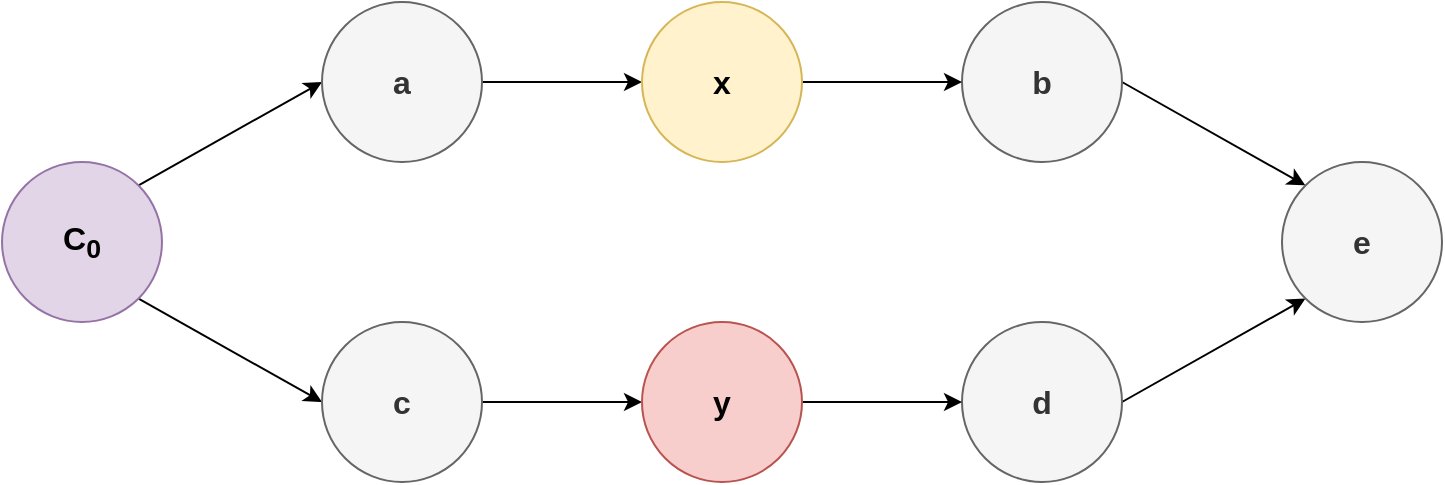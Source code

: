 <mxfile version="20.0.3" type="device"><diagram id="0kupkkDCQ7E7Po8OR4kQ" name="Page-1"><mxGraphModel dx="946" dy="622" grid="1" gridSize="10" guides="1" tooltips="1" connect="1" arrows="1" fold="1" page="1" pageScale="1" pageWidth="850" pageHeight="1100" math="0" shadow="0"><root><mxCell id="0"/><mxCell id="1" parent="0"/><mxCell id="DAijAa2BHR0V4s2a7KM4-6" style="rounded=0;orthogonalLoop=1;jettySize=auto;html=1;exitX=1;exitY=0;exitDx=0;exitDy=0;fontSize=16;entryX=0;entryY=0.5;entryDx=0;entryDy=0;" edge="1" parent="1" source="DAijAa2BHR0V4s2a7KM4-1" target="DAijAa2BHR0V4s2a7KM4-2"><mxGeometry relative="1" as="geometry"/></mxCell><mxCell id="DAijAa2BHR0V4s2a7KM4-8" style="edgeStyle=none;rounded=0;orthogonalLoop=1;jettySize=auto;html=1;exitX=1;exitY=1;exitDx=0;exitDy=0;entryX=0;entryY=0.5;entryDx=0;entryDy=0;fontSize=16;" edge="1" parent="1" source="DAijAa2BHR0V4s2a7KM4-1" target="DAijAa2BHR0V4s2a7KM4-4"><mxGeometry relative="1" as="geometry"/></mxCell><mxCell id="DAijAa2BHR0V4s2a7KM4-1" value="&lt;font style=&quot;font-size: 16px;&quot;&gt;&lt;b&gt;C&lt;sub&gt;0&lt;/sub&gt;&lt;/b&gt;&lt;/font&gt;" style="ellipse;whiteSpace=wrap;html=1;aspect=fixed;fillColor=#e1d5e7;strokeColor=#9673a6;" vertex="1" parent="1"><mxGeometry x="40" y="240" width="80" height="80" as="geometry"/></mxCell><mxCell id="DAijAa2BHR0V4s2a7KM4-16" style="edgeStyle=none;rounded=0;orthogonalLoop=1;jettySize=auto;html=1;exitX=1;exitY=0.5;exitDx=0;exitDy=0;entryX=0;entryY=0.5;entryDx=0;entryDy=0;fontSize=16;" edge="1" parent="1" source="DAijAa2BHR0V4s2a7KM4-2" target="DAijAa2BHR0V4s2a7KM4-14"><mxGeometry relative="1" as="geometry"/></mxCell><mxCell id="DAijAa2BHR0V4s2a7KM4-2" value="&lt;font size=&quot;3&quot;&gt;&lt;b&gt;a&lt;/b&gt;&lt;/font&gt;" style="ellipse;whiteSpace=wrap;html=1;aspect=fixed;fillColor=#f5f5f5;strokeColor=#666666;fontColor=#333333;" vertex="1" parent="1"><mxGeometry x="200" y="160" width="80" height="80" as="geometry"/></mxCell><mxCell id="DAijAa2BHR0V4s2a7KM4-11" style="edgeStyle=none;rounded=0;orthogonalLoop=1;jettySize=auto;html=1;exitX=1;exitY=0.5;exitDx=0;exitDy=0;entryX=0;entryY=0;entryDx=0;entryDy=0;fontSize=16;" edge="1" parent="1" source="DAijAa2BHR0V4s2a7KM4-3" target="DAijAa2BHR0V4s2a7KM4-10"><mxGeometry relative="1" as="geometry"/></mxCell><mxCell id="DAijAa2BHR0V4s2a7KM4-3" value="&lt;font size=&quot;3&quot;&gt;&lt;b&gt;b&lt;/b&gt;&lt;/font&gt;" style="ellipse;whiteSpace=wrap;html=1;aspect=fixed;fillColor=#f5f5f5;strokeColor=#666666;fontColor=#333333;" vertex="1" parent="1"><mxGeometry x="520" y="160" width="80" height="80" as="geometry"/></mxCell><mxCell id="DAijAa2BHR0V4s2a7KM4-17" style="edgeStyle=none;rounded=0;orthogonalLoop=1;jettySize=auto;html=1;exitX=1;exitY=0.5;exitDx=0;exitDy=0;entryX=0;entryY=0.5;entryDx=0;entryDy=0;fontSize=16;" edge="1" parent="1" source="DAijAa2BHR0V4s2a7KM4-4" target="DAijAa2BHR0V4s2a7KM4-15"><mxGeometry relative="1" as="geometry"/></mxCell><mxCell id="DAijAa2BHR0V4s2a7KM4-4" value="&lt;font size=&quot;3&quot;&gt;&lt;b&gt;c&lt;/b&gt;&lt;/font&gt;" style="ellipse;whiteSpace=wrap;html=1;aspect=fixed;fillColor=#f5f5f5;strokeColor=#666666;fontColor=#333333;" vertex="1" parent="1"><mxGeometry x="200" y="320" width="80" height="80" as="geometry"/></mxCell><mxCell id="DAijAa2BHR0V4s2a7KM4-12" style="edgeStyle=none;rounded=0;orthogonalLoop=1;jettySize=auto;html=1;exitX=1;exitY=0.5;exitDx=0;exitDy=0;entryX=0;entryY=1;entryDx=0;entryDy=0;fontSize=16;" edge="1" parent="1" source="DAijAa2BHR0V4s2a7KM4-5" target="DAijAa2BHR0V4s2a7KM4-10"><mxGeometry relative="1" as="geometry"/></mxCell><mxCell id="DAijAa2BHR0V4s2a7KM4-5" value="&lt;font size=&quot;3&quot;&gt;&lt;b&gt;d&lt;/b&gt;&lt;/font&gt;" style="ellipse;whiteSpace=wrap;html=1;aspect=fixed;fillColor=#f5f5f5;strokeColor=#666666;fontColor=#333333;" vertex="1" parent="1"><mxGeometry x="520" y="320" width="80" height="80" as="geometry"/></mxCell><mxCell id="DAijAa2BHR0V4s2a7KM4-10" value="&lt;font size=&quot;3&quot;&gt;&lt;b&gt;e&lt;/b&gt;&lt;/font&gt;" style="ellipse;whiteSpace=wrap;html=1;aspect=fixed;fillColor=#f5f5f5;strokeColor=#666666;fontColor=#333333;" vertex="1" parent="1"><mxGeometry x="680" y="240" width="80" height="80" as="geometry"/></mxCell><mxCell id="DAijAa2BHR0V4s2a7KM4-19" style="edgeStyle=none;rounded=0;orthogonalLoop=1;jettySize=auto;html=1;exitX=1;exitY=0.5;exitDx=0;exitDy=0;entryX=0;entryY=0.5;entryDx=0;entryDy=0;fontSize=16;" edge="1" parent="1" source="DAijAa2BHR0V4s2a7KM4-14" target="DAijAa2BHR0V4s2a7KM4-3"><mxGeometry relative="1" as="geometry"/></mxCell><mxCell id="DAijAa2BHR0V4s2a7KM4-14" value="&lt;font size=&quot;3&quot;&gt;&lt;b&gt;x&lt;/b&gt;&lt;/font&gt;" style="ellipse;whiteSpace=wrap;html=1;aspect=fixed;fillColor=#fff2cc;strokeColor=#d6b656;" vertex="1" parent="1"><mxGeometry x="360" y="160" width="80" height="80" as="geometry"/></mxCell><mxCell id="DAijAa2BHR0V4s2a7KM4-18" style="edgeStyle=none;rounded=0;orthogonalLoop=1;jettySize=auto;html=1;exitX=1;exitY=0.5;exitDx=0;exitDy=0;entryX=0;entryY=0.5;entryDx=0;entryDy=0;fontSize=16;" edge="1" parent="1" source="DAijAa2BHR0V4s2a7KM4-15" target="DAijAa2BHR0V4s2a7KM4-5"><mxGeometry relative="1" as="geometry"/></mxCell><mxCell id="DAijAa2BHR0V4s2a7KM4-15" value="&lt;font size=&quot;3&quot;&gt;&lt;b&gt;y&lt;/b&gt;&lt;/font&gt;" style="ellipse;whiteSpace=wrap;html=1;aspect=fixed;fillColor=#f8cecc;strokeColor=#b85450;" vertex="1" parent="1"><mxGeometry x="360" y="320" width="80" height="80" as="geometry"/></mxCell></root></mxGraphModel></diagram></mxfile>